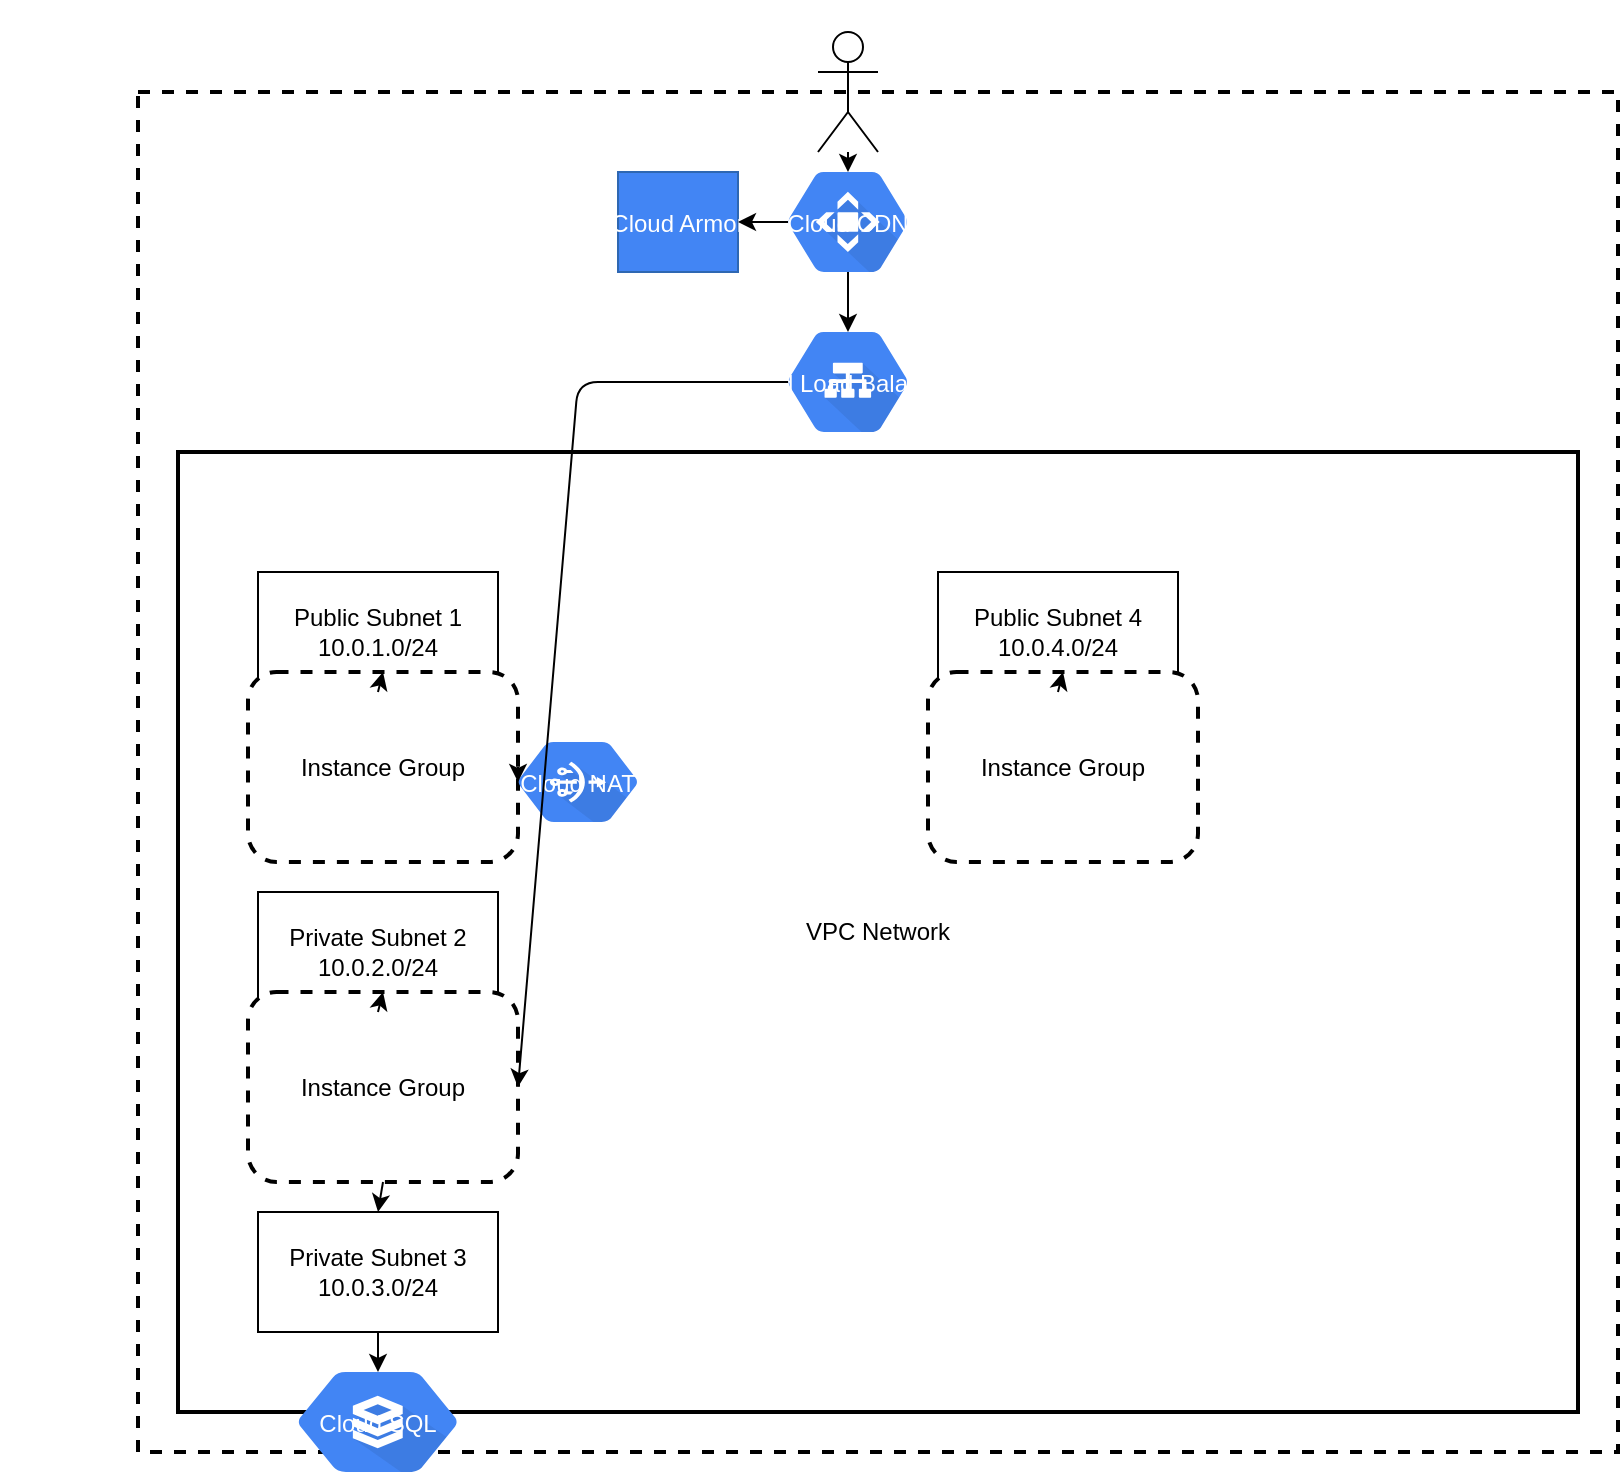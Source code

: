 <?xml version="1.0" encoding="UTF-8"?>
<mxfile version="21.6.8" type="device">
  <diagram name="GCP Architecture" id="some-unique-diagram-id">
    <mxGraphModel dx="1000" dy="800" grid="1" gridSize="10" guides="1" tooltips="1" connect="1" arrows="1" fold="1" page="1" pageScale="1" pageWidth="827" pageHeight="1169" math="0" shadow="0">
      <root>
        <mxCell id="0" />
        <mxCell id="1" parent="0" />

        <mxCell id="region" value="Region" style="rounded=0;whiteSpace=wrap;html=1;strokeWidth=2;dashed=1;" vertex="1" parent="1">
          <mxGeometry x="40" y="40" width="740" height="680" as="geometry" />
        </mxCell>

        <mxCell id="users" style="shape=umlActor;verticalLabelPosition=bottom;verticalAlign=top;html=1;" vertex="1" parent="1">
          <mxGeometry x="380" y="10" width="30" height="60" as="geometry"/>
        </mxCell>
          <mxCell id="user-arrow" style="endArrow=classic;html=1;exitX=0.5;exitY=1;exitDx=0;exitDy=0;entryX=0.5;entryY=0;entryDx=0;entryDy=0;" edge="1" parent="1" source="users" target="cdn">
          <mxGeometry width="50" height="50" relative="1" as="geometry">
            <mxPoint x="410" y="90" as="sourcePoint"/>
            <mxPoint x="460" y="40" as="targetPoint"/>
           </mxGeometry>
        </mxCell>

        <mxCell id="cdn" value="Cloud CDN" style="shape=mxgraph.gcp2.cloud_cdn;fillColor=#4285F4;strokeColor=#2E67B2;fontColor=#ffffff" vertex="1" parent="1">
          <mxGeometry x="365" y="80" width="60" height="50" as="geometry" />
        </mxCell>

        <mxCell id="armor" value="Cloud Armor" style="shape=mxgraph.gcp2.security_command_center;fillColor=#4285F4;strokeColor=#2E67B2;fontColor=#ffffff;" vertex="1" parent="1">
          <mxGeometry x="280" y="80" width="60" height="50" as="geometry" />
        </mxCell>
        
         <mxCell id="cdn-armor-arrow" style="endArrow=classic;html=1;exitX=0;exitY=0.5;exitDx=0;exitDy=0;entryX=1;entryY=0.5;entryDx=0;entryDy=0;" edge="1" parent="1" source="cdn" target="armor">
          <mxGeometry width="50" height="50" relative="1" as="geometry">
            <mxPoint x="340" y="130" as="sourcePoint"/>
            <mxPoint x="270" y="130" as="targetPoint"/>
           </mxGeometry>
        </mxCell>


        <mxCell id="lb" value="Cloud Load Balancing" style="shape=mxgraph.gcp2.cloud_load_balancing;fillColor=#4285F4;strokeColor=#2E67B2;fontColor=#ffffff" vertex="1" parent="1">
          <mxGeometry x="365" y="160" width="60" height="50" as="geometry" />
        </mxCell>

        <mxCell id="cdn-lb-arrow" style="endArrow=classic;html=1;exitX=0.5;exitY=1;exitDx=0;exitDy=0;entryX=0.5;entryY=0;entryDx=0;entryDy=0;" edge="1" parent="1" source="cdn" target="lb">
          <mxGeometry width="50" height="50" relative="1" as="geometry">
            <mxPoint x="430" y="180" as="sourcePoint"/>
            <mxPoint x="480" y="130" as="targetPoint"/>
           </mxGeometry>
        </mxCell>


        <mxCell id="zone-a" value="Zone A" style="rounded=0;whiteSpace=wrap;html=1;strokeWidth=2;dashed=1;" vertex="1" parent="1">
          <mxGeometry x="80" y="240" width="300" height="440" as="geometry" />
        </mxCell>

        <mxCell id="zone-b" value="Zone B" style="rounded=0;whiteSpace=wrap;html=1;strokeWidth=2;dashed=1;" vertex="1" parent="1">
          <mxGeometry x="420" y="240" width="300" height="440" as="geometry" />
        </mxCell>

        <mxCell id="vpc" value="VPC Network" style="rounded=0;whiteSpace=wrap;html=1;strokeWidth=2;dashed=0;" vertex="1" parent="1">
          <mxGeometry x="60" y="220" width="700" height="480" as="geometry" />
        </mxCell>

        <mxCell id="public-subnet-a" value="Public Subnet 1&#xa;10.0.1.0/24" style="rounded=0;whiteSpace=wrap;html=1;" vertex="1" parent="1">
          <mxGeometry x="100" y="280" width="120" height="60" as="geometry" />
        </mxCell>

          <mxCell id="web-server-a" value="Compute Engine" style="shape=mxgraph.gcp2.compute_engine;fillColor=#4285F4;strokeColor=#2E67B2;fontColor=#ffffff;" vertex="1" parent="1">
          <mxGeometry x="120" y="360" width="80" height="50" as="geometry" />
        </mxCell>

          <mxCell id="instance-group-a" value="Instance Group" style="rounded=1;whiteSpace=wrap;html=1;strokeWidth=2;dashed=1;" vertex="1" parent="1">
             <mxGeometry x="95" y="330" width="135" height="95" as="geometry"/>
        </mxCell>

        <mxCell id="subnet-instanceGroupA-arrow" style="endArrow=classic;html=1;exitX=0.5;exitY=1;exitDx=0;exitDy=0;entryX=0.5;entryY=0;entryDx=0;entryDy=0;" edge="1" parent="1" source="public-subnet-a" target="instance-group-a">
          <mxGeometry width="50" height="50" relative="1" as="geometry">
            <mxPoint x="300" y="470" as="sourcePoint"/>
            <mxPoint x="350" y="420" as="targetPoint"/>
           </mxGeometry>
        </mxCell>


        <mxCell id="nat-a" value="Cloud NAT" style="shape=mxgraph.gcp2.cloud_nat;fillColor=#4285F4;strokeColor=#2E67B2;fontColor=#ffffff" vertex="1" parent="1">
          <mxGeometry x="230" y="365" width="60" height="40" as="geometry"/>
        </mxCell>

        <mxCell id="instanceGroup-natA-arrow" style="endArrow=classic;html=1;exitX=1;exitY=0.5;exitDx=0;exitDy=0;entryX=0;entryY=0.5;entryDx=0;entryDy=0;" edge="1" parent="1" source="instance-group-a" target="nat-a">
          <mxGeometry width="50" height="50" relative="1" as="geometry">
            <mxPoint x="300" y="470" as="sourcePoint"/>
            <mxPoint x="350" y="420" as="targetPoint"/>
           </mxGeometry>
        </mxCell>


        <mxCell id="private-subnet-2-a" value="Private Subnet 2&#xa;10.0.2.0/24" style="rounded=0;whiteSpace=wrap;html=1;" vertex="1" parent="1">
          <mxGeometry x="100" y="440" width="120" height="60" as="geometry" />
        </mxCell>

          <mxCell id="app-server-a" value="Compute Engine" style="shape=mxgraph.gcp2.compute_engine;fillColor=#4285F4;strokeColor=#2E67B2;fontColor=#ffffff" vertex="1" parent="1">
           <mxGeometry x="120" y="520" width="80" height="50" as="geometry" />
        </mxCell>
        
        <mxCell id="instance-group-app-a" value="Instance Group" style="rounded=1;whiteSpace=wrap;html=1;strokeWidth=2;dashed=1;" vertex="1" parent="1">
             <mxGeometry x="95" y="490" width="135" height="95" as="geometry"/>
        </mxCell>

        <mxCell id="private2-instanceGroupAppA-arrow" style="endArrow=classic;html=1;exitX=0.5;exitY=1;exitDx=0;exitDy=0;entryX=0.5;entryY=0;entryDx=0;entryDy=0;" edge="1" parent="1" source="private-subnet-2-a" target="instance-group-app-a">
          <mxGeometry width="50" height="50" relative="1" as="geometry">
            <mxPoint x="300" y="470" as="sourcePoint"/>
            <mxPoint x="350" y="420" as="targetPoint"/>
           </mxGeometry>
        </mxCell>

        <mxCell id="lb-instanceGroupAppA-arrow" style="endArrow=classic;html=1;exitX=0;exitY=0.5;exitDx=0;exitDy=0;entryX=1;entryY=0.5;entryDx=0;entryDy=0;" edge="1" parent="1" source="lb" target="instance-group-app-a">
          <mxGeometry width="50" height="50" relative="1" as="geometry">
            <mxPoint x="380" y="240" as="sourcePoint"/>
            <mxPoint x="240" y="510" as="targetPoint"/>
            <Array as="points">
              <mxPoint x="260" y="185"/>
            </Array>
           </mxGeometry>
        </mxCell>




        <mxCell id="private-subnet-3-a" value="Private Subnet 3&#xa;10.0.3.0/24" style="rounded=0;whiteSpace=wrap;html=1;" vertex="1" parent="1">
          <mxGeometry x="100" y="600" width="120" height="60" as="geometry" />
        </mxCell>

          <mxCell id="cloud-sql-primary" value="Cloud SQL" style="shape=mxgraph.gcp2.cloud_sql;fillColor=#4285F4;strokeColor=#2E67B2;fontColor=#ffffff" vertex="1" parent="1">
          <mxGeometry x="120" y="680" width="80" height="50" as="geometry" />
        </mxCell>
          <mxCell id="appA-sqlPrimary-arrow" style="endArrow=classic;html=1;exitX=0.5;exitY=1;exitDx=0;exitDy=0;entryX=0.5;entryY=0;entryDx=0;entryDy=0;" edge="1" parent="1" source="instance-group-app-a" target="private-subnet-3-a">
            <mxGeometry width="50" height="50" relative="1" as="geometry"/>
          </mxCell>

        <mxCell id="private3-sqlPrimary-arrow" style="endArrow=classic;html=1;exitX=0.5;exitY=1;exitDx=0;exitDy=0;entryX=0.5;entryY=0;entryDx=0;entryDy=0;" edge="1" parent="1" source="private-subnet-3-a" target="cloud-sql-primary">
          <mxGeometry width="50" height="50" relative="1" as="geometry">
            <mxPoint x="300" y="470" as="sourcePoint"/>
            <mxPoint x="350" y="420" as="targetPoint"/>
           </mxGeometry>
        </mxCell>
        

        <mxCell id="public-subnet-b" value="Public Subnet 4&#xa;10.0.4.0/24" style="rounded=0;whiteSpace=wrap;html=1;" vertex="1" parent="1">
          <mxGeometry x="440" y="280" width="120" height="60" as="geometry" />
        </mxCell>

        <mxCell id="web-server-b" value="Compute Engine" style="shape=mxgraph.gcp2.compute_engine;fillColor=#4285F4;strokeColor=#2E67B2;fontColor=#ffffff" vertex="1" parent="1">
           <mxGeometry x="460" y="360" width="80" height="50" as="geometry" />
        </mxCell>

         <mxCell id="instance-group-b" value="Instance Group" style="rounded=1;whiteSpace=wrap;html=1;strokeWidth=2;dashed=1;" vertex="1" parent="1">
             <mxGeometry x="435" y="330" width="135" height="95" as="geometry"/>
        </mxCell>

        <mxCell id="subnet-instanceGroupB-arrow" style="endArrow=classic;html=1;exitX=0.5;exitY=1;exitDx=0;exitDy=0;entryX=0.5;entryY=0;entryDx=0;entryDy=0;" edge="1" parent="1" source="public-subnet-b" target="instance-group-b">
          <mxGeometry width="50" height="50" relative="1" as="geometry">
            <mxPoint x="300" y="470" as="sourcePoint"/>
            <mxPoint x="350" y="420" as="targetPoint"/>
           </mxGeometry>
        </mxCell>

        <mxCell id="nat-b" value="Cloud NAT" style="shape=mxgraph.gcp2.cloud_nat;fillColor=#4285F4;strokeColor=#2E67B2;fontColor=#ffffff" vertex="1" parent="1">
          <mxGeometry x="570" y="365" width="60
